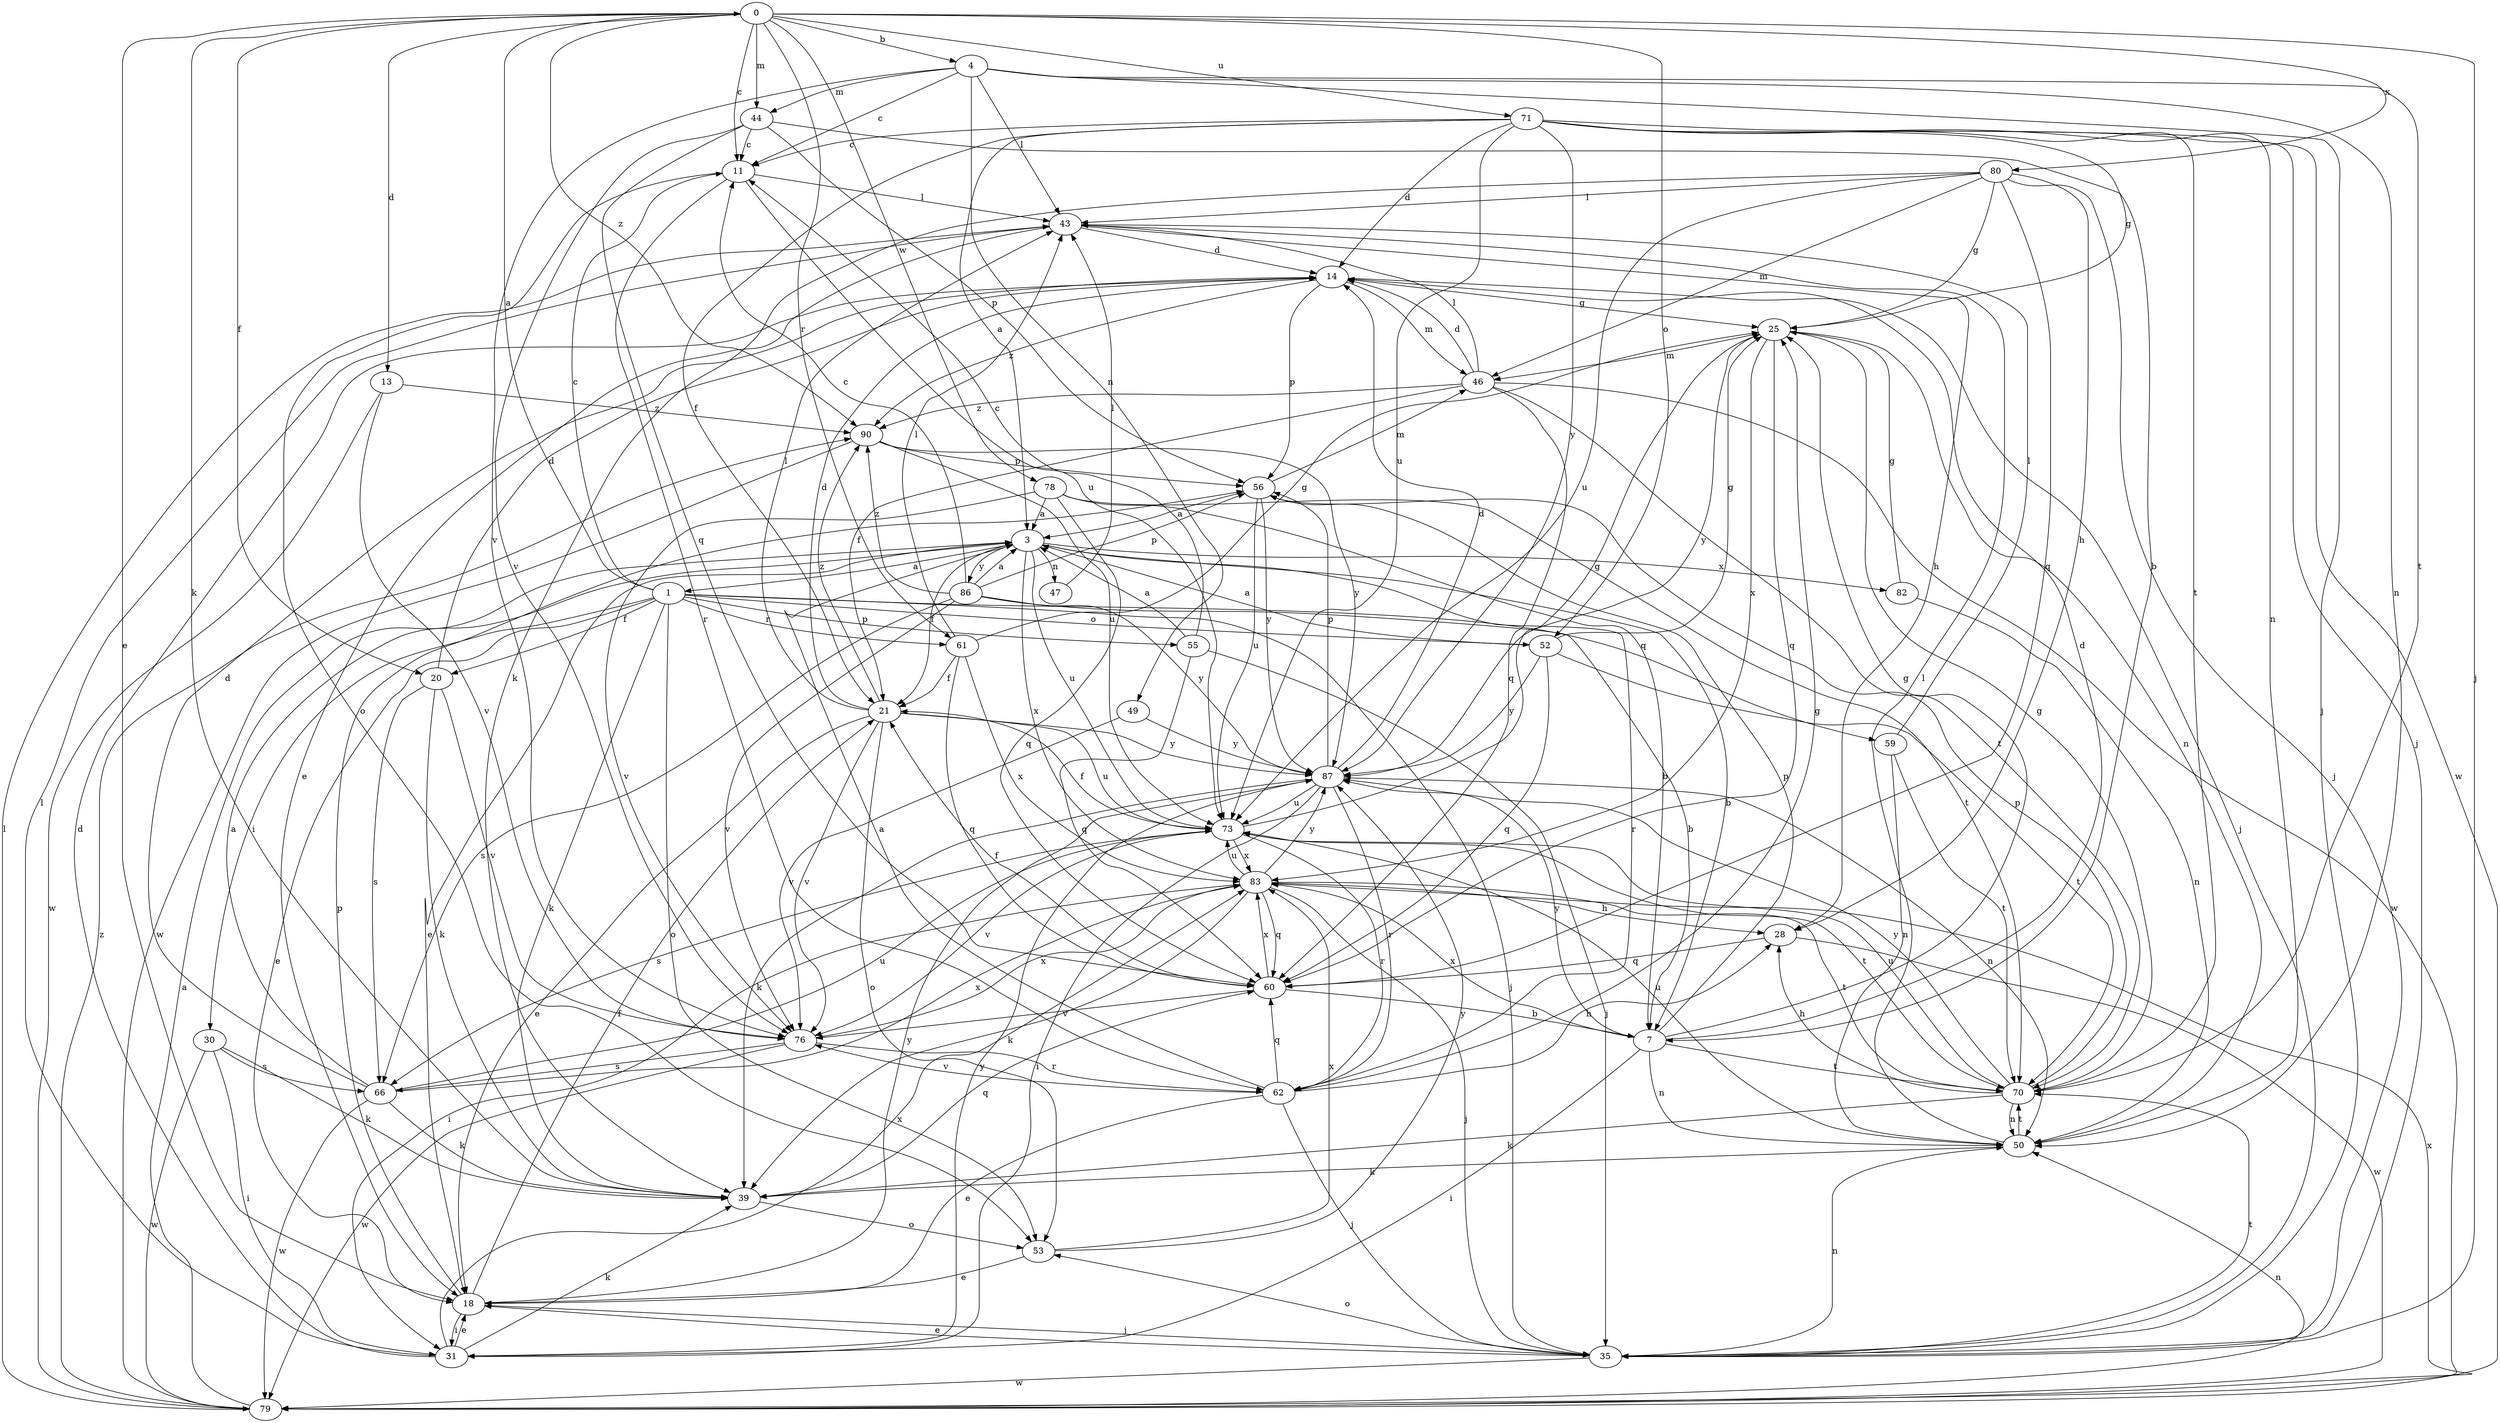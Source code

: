 strict digraph  {
0;
1;
3;
4;
7;
11;
13;
14;
18;
20;
21;
25;
28;
30;
31;
35;
39;
43;
44;
46;
47;
49;
50;
52;
53;
55;
56;
59;
60;
61;
62;
66;
70;
71;
73;
76;
78;
79;
80;
82;
83;
86;
87;
90;
0 -> 4  [label=b];
0 -> 11  [label=c];
0 -> 13  [label=d];
0 -> 18  [label=e];
0 -> 20  [label=f];
0 -> 35  [label=j];
0 -> 39  [label=k];
0 -> 44  [label=m];
0 -> 52  [label=o];
0 -> 61  [label=r];
0 -> 71  [label=u];
0 -> 78  [label=w];
0 -> 80  [label=x];
0 -> 90  [label=z];
1 -> 0  [label=a];
1 -> 11  [label=c];
1 -> 18  [label=e];
1 -> 20  [label=f];
1 -> 30  [label=i];
1 -> 35  [label=j];
1 -> 39  [label=k];
1 -> 52  [label=o];
1 -> 53  [label=o];
1 -> 55  [label=p];
1 -> 59  [label=q];
1 -> 61  [label=r];
3 -> 1  [label=a];
3 -> 7  [label=b];
3 -> 18  [label=e];
3 -> 21  [label=f];
3 -> 47  [label=n];
3 -> 62  [label=r];
3 -> 73  [label=u];
3 -> 82  [label=x];
3 -> 83  [label=x];
3 -> 86  [label=y];
4 -> 11  [label=c];
4 -> 35  [label=j];
4 -> 43  [label=l];
4 -> 44  [label=m];
4 -> 49  [label=n];
4 -> 50  [label=n];
4 -> 70  [label=t];
4 -> 76  [label=v];
7 -> 14  [label=d];
7 -> 25  [label=g];
7 -> 31  [label=i];
7 -> 50  [label=n];
7 -> 56  [label=p];
7 -> 70  [label=t];
7 -> 83  [label=x];
7 -> 87  [label=y];
11 -> 43  [label=l];
11 -> 53  [label=o];
11 -> 62  [label=r];
11 -> 73  [label=u];
13 -> 76  [label=v];
13 -> 79  [label=w];
13 -> 90  [label=z];
14 -> 25  [label=g];
14 -> 35  [label=j];
14 -> 46  [label=m];
14 -> 56  [label=p];
14 -> 90  [label=z];
18 -> 21  [label=f];
18 -> 31  [label=i];
18 -> 35  [label=j];
18 -> 56  [label=p];
18 -> 87  [label=y];
20 -> 14  [label=d];
20 -> 39  [label=k];
20 -> 66  [label=s];
20 -> 76  [label=v];
21 -> 14  [label=d];
21 -> 18  [label=e];
21 -> 43  [label=l];
21 -> 53  [label=o];
21 -> 73  [label=u];
21 -> 76  [label=v];
21 -> 87  [label=y];
21 -> 90  [label=z];
25 -> 46  [label=m];
25 -> 50  [label=n];
25 -> 60  [label=q];
25 -> 83  [label=x];
25 -> 87  [label=y];
28 -> 60  [label=q];
28 -> 79  [label=w];
30 -> 31  [label=i];
30 -> 39  [label=k];
30 -> 66  [label=s];
30 -> 79  [label=w];
31 -> 14  [label=d];
31 -> 18  [label=e];
31 -> 39  [label=k];
31 -> 43  [label=l];
31 -> 83  [label=x];
31 -> 87  [label=y];
35 -> 18  [label=e];
35 -> 50  [label=n];
35 -> 53  [label=o];
35 -> 70  [label=t];
35 -> 79  [label=w];
39 -> 53  [label=o];
39 -> 60  [label=q];
43 -> 14  [label=d];
43 -> 18  [label=e];
43 -> 28  [label=h];
44 -> 7  [label=b];
44 -> 11  [label=c];
44 -> 56  [label=p];
44 -> 60  [label=q];
44 -> 76  [label=v];
46 -> 14  [label=d];
46 -> 21  [label=f];
46 -> 43  [label=l];
46 -> 60  [label=q];
46 -> 70  [label=t];
46 -> 79  [label=w];
46 -> 90  [label=z];
47 -> 43  [label=l];
49 -> 76  [label=v];
49 -> 87  [label=y];
50 -> 39  [label=k];
50 -> 43  [label=l];
50 -> 70  [label=t];
50 -> 73  [label=u];
52 -> 3  [label=a];
52 -> 25  [label=g];
52 -> 60  [label=q];
52 -> 70  [label=t];
52 -> 87  [label=y];
53 -> 18  [label=e];
53 -> 83  [label=x];
53 -> 87  [label=y];
55 -> 3  [label=a];
55 -> 11  [label=c];
55 -> 35  [label=j];
55 -> 60  [label=q];
56 -> 3  [label=a];
56 -> 46  [label=m];
56 -> 73  [label=u];
56 -> 87  [label=y];
59 -> 43  [label=l];
59 -> 50  [label=n];
59 -> 70  [label=t];
60 -> 7  [label=b];
60 -> 21  [label=f];
60 -> 76  [label=v];
60 -> 83  [label=x];
61 -> 21  [label=f];
61 -> 25  [label=g];
61 -> 43  [label=l];
61 -> 60  [label=q];
61 -> 83  [label=x];
62 -> 3  [label=a];
62 -> 18  [label=e];
62 -> 25  [label=g];
62 -> 28  [label=h];
62 -> 35  [label=j];
62 -> 60  [label=q];
62 -> 76  [label=v];
66 -> 3  [label=a];
66 -> 14  [label=d];
66 -> 39  [label=k];
66 -> 73  [label=u];
66 -> 79  [label=w];
66 -> 83  [label=x];
70 -> 25  [label=g];
70 -> 28  [label=h];
70 -> 39  [label=k];
70 -> 50  [label=n];
70 -> 56  [label=p];
70 -> 73  [label=u];
70 -> 87  [label=y];
71 -> 3  [label=a];
71 -> 11  [label=c];
71 -> 14  [label=d];
71 -> 21  [label=f];
71 -> 25  [label=g];
71 -> 35  [label=j];
71 -> 50  [label=n];
71 -> 70  [label=t];
71 -> 73  [label=u];
71 -> 79  [label=w];
71 -> 87  [label=y];
73 -> 21  [label=f];
73 -> 25  [label=g];
73 -> 62  [label=r];
73 -> 66  [label=s];
73 -> 70  [label=t];
73 -> 76  [label=v];
73 -> 83  [label=x];
76 -> 62  [label=r];
76 -> 66  [label=s];
76 -> 79  [label=w];
76 -> 83  [label=x];
78 -> 3  [label=a];
78 -> 7  [label=b];
78 -> 60  [label=q];
78 -> 70  [label=t];
78 -> 76  [label=v];
79 -> 3  [label=a];
79 -> 43  [label=l];
79 -> 50  [label=n];
79 -> 83  [label=x];
79 -> 90  [label=z];
80 -> 25  [label=g];
80 -> 28  [label=h];
80 -> 35  [label=j];
80 -> 39  [label=k];
80 -> 43  [label=l];
80 -> 46  [label=m];
80 -> 60  [label=q];
80 -> 73  [label=u];
82 -> 25  [label=g];
82 -> 50  [label=n];
83 -> 28  [label=h];
83 -> 31  [label=i];
83 -> 35  [label=j];
83 -> 39  [label=k];
83 -> 60  [label=q];
83 -> 70  [label=t];
83 -> 73  [label=u];
83 -> 87  [label=y];
86 -> 3  [label=a];
86 -> 7  [label=b];
86 -> 11  [label=c];
86 -> 56  [label=p];
86 -> 66  [label=s];
86 -> 76  [label=v];
86 -> 87  [label=y];
86 -> 90  [label=z];
87 -> 14  [label=d];
87 -> 31  [label=i];
87 -> 39  [label=k];
87 -> 50  [label=n];
87 -> 56  [label=p];
87 -> 62  [label=r];
87 -> 73  [label=u];
90 -> 56  [label=p];
90 -> 73  [label=u];
90 -> 79  [label=w];
90 -> 87  [label=y];
}
